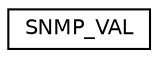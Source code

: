 digraph "Graphical Class Hierarchy"
{
  edge [fontname="Helvetica",fontsize="10",labelfontname="Helvetica",labelfontsize="10"];
  node [fontname="Helvetica",fontsize="10",shape=record];
  rankdir="LR";
  Node1 [label="SNMP_VAL",height=0.2,width=0.4,color="black", fillcolor="white", style="filled",URL="$union_s_n_m_p___v_a_l.html"];
}
